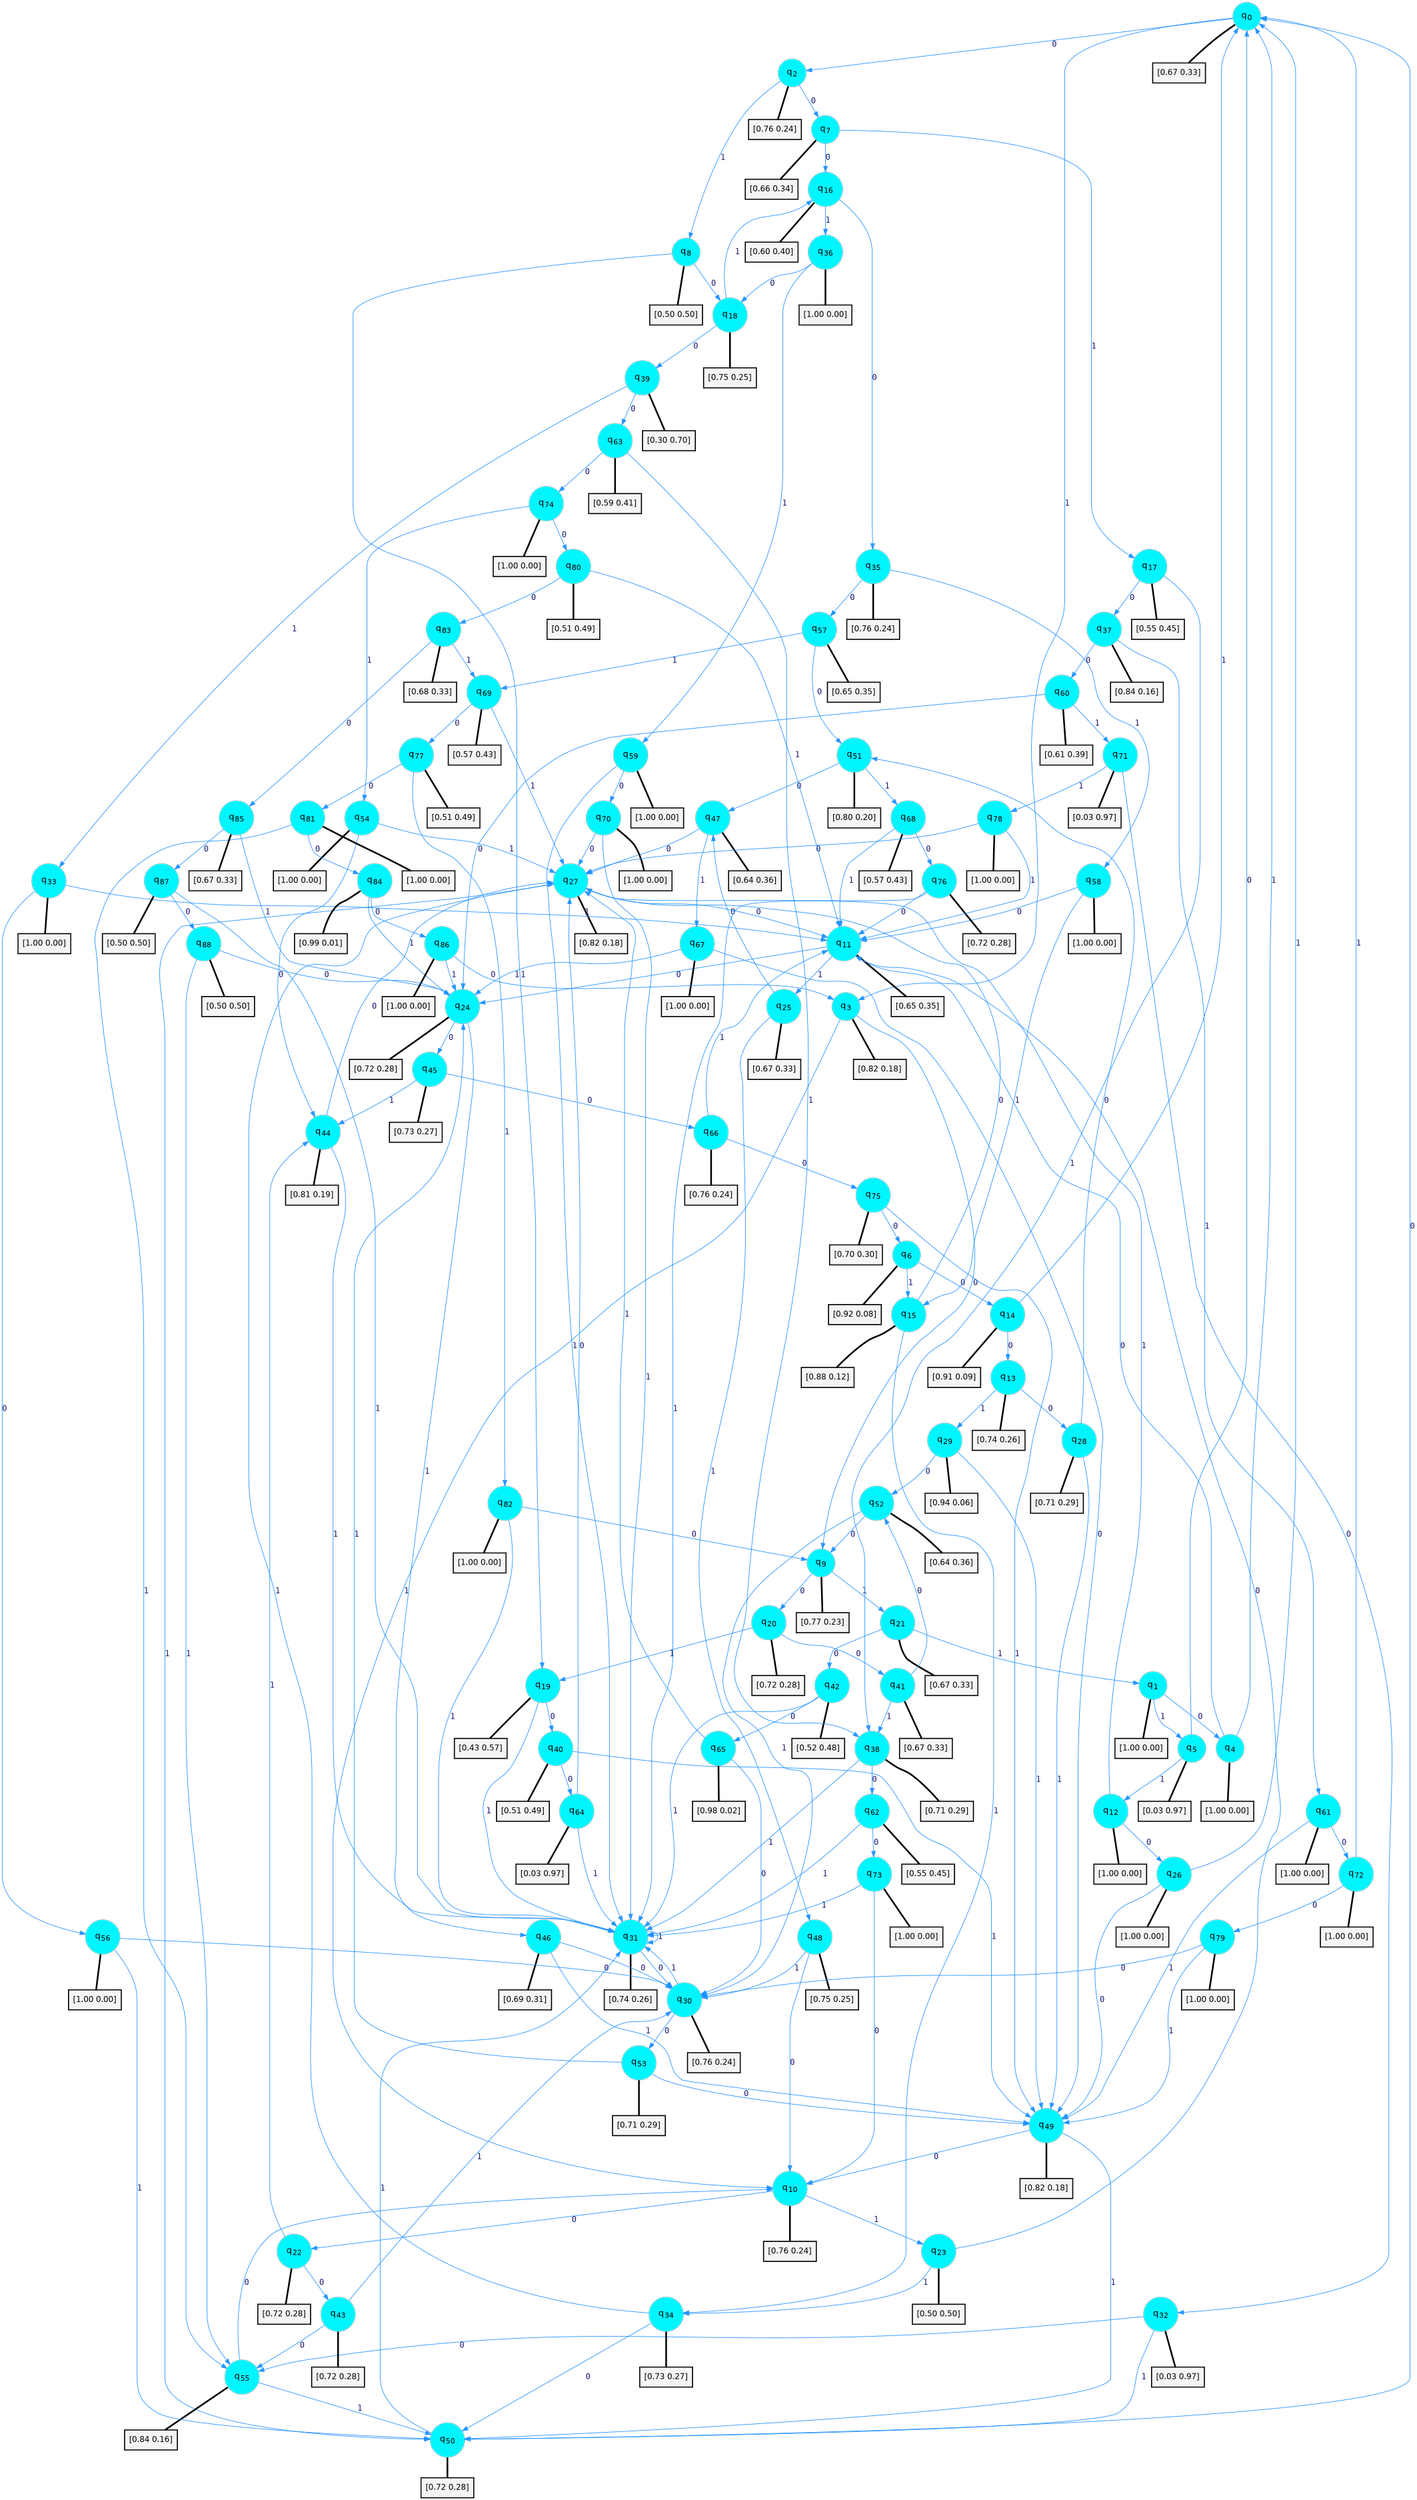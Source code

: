 digraph G {
graph [
bgcolor=transparent, dpi=300, rankdir=TD, size="40,25"];
node [
color=gray, fillcolor=turquoise1, fontcolor=black, fontname=Helvetica, fontsize=16, fontweight=bold, shape=circle, style=filled];
edge [
arrowsize=1, color=dodgerblue1, fontcolor=midnightblue, fontname=courier, fontweight=bold, penwidth=1, style=solid, weight=20];
0[label=<q<SUB>0</SUB>>];
1[label=<q<SUB>1</SUB>>];
2[label=<q<SUB>2</SUB>>];
3[label=<q<SUB>3</SUB>>];
4[label=<q<SUB>4</SUB>>];
5[label=<q<SUB>5</SUB>>];
6[label=<q<SUB>6</SUB>>];
7[label=<q<SUB>7</SUB>>];
8[label=<q<SUB>8</SUB>>];
9[label=<q<SUB>9</SUB>>];
10[label=<q<SUB>10</SUB>>];
11[label=<q<SUB>11</SUB>>];
12[label=<q<SUB>12</SUB>>];
13[label=<q<SUB>13</SUB>>];
14[label=<q<SUB>14</SUB>>];
15[label=<q<SUB>15</SUB>>];
16[label=<q<SUB>16</SUB>>];
17[label=<q<SUB>17</SUB>>];
18[label=<q<SUB>18</SUB>>];
19[label=<q<SUB>19</SUB>>];
20[label=<q<SUB>20</SUB>>];
21[label=<q<SUB>21</SUB>>];
22[label=<q<SUB>22</SUB>>];
23[label=<q<SUB>23</SUB>>];
24[label=<q<SUB>24</SUB>>];
25[label=<q<SUB>25</SUB>>];
26[label=<q<SUB>26</SUB>>];
27[label=<q<SUB>27</SUB>>];
28[label=<q<SUB>28</SUB>>];
29[label=<q<SUB>29</SUB>>];
30[label=<q<SUB>30</SUB>>];
31[label=<q<SUB>31</SUB>>];
32[label=<q<SUB>32</SUB>>];
33[label=<q<SUB>33</SUB>>];
34[label=<q<SUB>34</SUB>>];
35[label=<q<SUB>35</SUB>>];
36[label=<q<SUB>36</SUB>>];
37[label=<q<SUB>37</SUB>>];
38[label=<q<SUB>38</SUB>>];
39[label=<q<SUB>39</SUB>>];
40[label=<q<SUB>40</SUB>>];
41[label=<q<SUB>41</SUB>>];
42[label=<q<SUB>42</SUB>>];
43[label=<q<SUB>43</SUB>>];
44[label=<q<SUB>44</SUB>>];
45[label=<q<SUB>45</SUB>>];
46[label=<q<SUB>46</SUB>>];
47[label=<q<SUB>47</SUB>>];
48[label=<q<SUB>48</SUB>>];
49[label=<q<SUB>49</SUB>>];
50[label=<q<SUB>50</SUB>>];
51[label=<q<SUB>51</SUB>>];
52[label=<q<SUB>52</SUB>>];
53[label=<q<SUB>53</SUB>>];
54[label=<q<SUB>54</SUB>>];
55[label=<q<SUB>55</SUB>>];
56[label=<q<SUB>56</SUB>>];
57[label=<q<SUB>57</SUB>>];
58[label=<q<SUB>58</SUB>>];
59[label=<q<SUB>59</SUB>>];
60[label=<q<SUB>60</SUB>>];
61[label=<q<SUB>61</SUB>>];
62[label=<q<SUB>62</SUB>>];
63[label=<q<SUB>63</SUB>>];
64[label=<q<SUB>64</SUB>>];
65[label=<q<SUB>65</SUB>>];
66[label=<q<SUB>66</SUB>>];
67[label=<q<SUB>67</SUB>>];
68[label=<q<SUB>68</SUB>>];
69[label=<q<SUB>69</SUB>>];
70[label=<q<SUB>70</SUB>>];
71[label=<q<SUB>71</SUB>>];
72[label=<q<SUB>72</SUB>>];
73[label=<q<SUB>73</SUB>>];
74[label=<q<SUB>74</SUB>>];
75[label=<q<SUB>75</SUB>>];
76[label=<q<SUB>76</SUB>>];
77[label=<q<SUB>77</SUB>>];
78[label=<q<SUB>78</SUB>>];
79[label=<q<SUB>79</SUB>>];
80[label=<q<SUB>80</SUB>>];
81[label=<q<SUB>81</SUB>>];
82[label=<q<SUB>82</SUB>>];
83[label=<q<SUB>83</SUB>>];
84[label=<q<SUB>84</SUB>>];
85[label=<q<SUB>85</SUB>>];
86[label=<q<SUB>86</SUB>>];
87[label=<q<SUB>87</SUB>>];
88[label=<q<SUB>88</SUB>>];
89[label="[0.67 0.33]", shape=box,fontcolor=black, fontname=Helvetica, fontsize=14, penwidth=2, fillcolor=whitesmoke,color=black];
90[label="[1.00 0.00]", shape=box,fontcolor=black, fontname=Helvetica, fontsize=14, penwidth=2, fillcolor=whitesmoke,color=black];
91[label="[0.76 0.24]", shape=box,fontcolor=black, fontname=Helvetica, fontsize=14, penwidth=2, fillcolor=whitesmoke,color=black];
92[label="[0.82 0.18]", shape=box,fontcolor=black, fontname=Helvetica, fontsize=14, penwidth=2, fillcolor=whitesmoke,color=black];
93[label="[1.00 0.00]", shape=box,fontcolor=black, fontname=Helvetica, fontsize=14, penwidth=2, fillcolor=whitesmoke,color=black];
94[label="[0.03 0.97]", shape=box,fontcolor=black, fontname=Helvetica, fontsize=14, penwidth=2, fillcolor=whitesmoke,color=black];
95[label="[0.92 0.08]", shape=box,fontcolor=black, fontname=Helvetica, fontsize=14, penwidth=2, fillcolor=whitesmoke,color=black];
96[label="[0.66 0.34]", shape=box,fontcolor=black, fontname=Helvetica, fontsize=14, penwidth=2, fillcolor=whitesmoke,color=black];
97[label="[0.50 0.50]", shape=box,fontcolor=black, fontname=Helvetica, fontsize=14, penwidth=2, fillcolor=whitesmoke,color=black];
98[label="[0.77 0.23]", shape=box,fontcolor=black, fontname=Helvetica, fontsize=14, penwidth=2, fillcolor=whitesmoke,color=black];
99[label="[0.76 0.24]", shape=box,fontcolor=black, fontname=Helvetica, fontsize=14, penwidth=2, fillcolor=whitesmoke,color=black];
100[label="[0.65 0.35]", shape=box,fontcolor=black, fontname=Helvetica, fontsize=14, penwidth=2, fillcolor=whitesmoke,color=black];
101[label="[1.00 0.00]", shape=box,fontcolor=black, fontname=Helvetica, fontsize=14, penwidth=2, fillcolor=whitesmoke,color=black];
102[label="[0.74 0.26]", shape=box,fontcolor=black, fontname=Helvetica, fontsize=14, penwidth=2, fillcolor=whitesmoke,color=black];
103[label="[0.91 0.09]", shape=box,fontcolor=black, fontname=Helvetica, fontsize=14, penwidth=2, fillcolor=whitesmoke,color=black];
104[label="[0.88 0.12]", shape=box,fontcolor=black, fontname=Helvetica, fontsize=14, penwidth=2, fillcolor=whitesmoke,color=black];
105[label="[0.60 0.40]", shape=box,fontcolor=black, fontname=Helvetica, fontsize=14, penwidth=2, fillcolor=whitesmoke,color=black];
106[label="[0.55 0.45]", shape=box,fontcolor=black, fontname=Helvetica, fontsize=14, penwidth=2, fillcolor=whitesmoke,color=black];
107[label="[0.75 0.25]", shape=box,fontcolor=black, fontname=Helvetica, fontsize=14, penwidth=2, fillcolor=whitesmoke,color=black];
108[label="[0.43 0.57]", shape=box,fontcolor=black, fontname=Helvetica, fontsize=14, penwidth=2, fillcolor=whitesmoke,color=black];
109[label="[0.72 0.28]", shape=box,fontcolor=black, fontname=Helvetica, fontsize=14, penwidth=2, fillcolor=whitesmoke,color=black];
110[label="[0.67 0.33]", shape=box,fontcolor=black, fontname=Helvetica, fontsize=14, penwidth=2, fillcolor=whitesmoke,color=black];
111[label="[0.72 0.28]", shape=box,fontcolor=black, fontname=Helvetica, fontsize=14, penwidth=2, fillcolor=whitesmoke,color=black];
112[label="[0.50 0.50]", shape=box,fontcolor=black, fontname=Helvetica, fontsize=14, penwidth=2, fillcolor=whitesmoke,color=black];
113[label="[0.72 0.28]", shape=box,fontcolor=black, fontname=Helvetica, fontsize=14, penwidth=2, fillcolor=whitesmoke,color=black];
114[label="[0.67 0.33]", shape=box,fontcolor=black, fontname=Helvetica, fontsize=14, penwidth=2, fillcolor=whitesmoke,color=black];
115[label="[1.00 0.00]", shape=box,fontcolor=black, fontname=Helvetica, fontsize=14, penwidth=2, fillcolor=whitesmoke,color=black];
116[label="[0.82 0.18]", shape=box,fontcolor=black, fontname=Helvetica, fontsize=14, penwidth=2, fillcolor=whitesmoke,color=black];
117[label="[0.71 0.29]", shape=box,fontcolor=black, fontname=Helvetica, fontsize=14, penwidth=2, fillcolor=whitesmoke,color=black];
118[label="[0.94 0.06]", shape=box,fontcolor=black, fontname=Helvetica, fontsize=14, penwidth=2, fillcolor=whitesmoke,color=black];
119[label="[0.76 0.24]", shape=box,fontcolor=black, fontname=Helvetica, fontsize=14, penwidth=2, fillcolor=whitesmoke,color=black];
120[label="[0.74 0.26]", shape=box,fontcolor=black, fontname=Helvetica, fontsize=14, penwidth=2, fillcolor=whitesmoke,color=black];
121[label="[0.03 0.97]", shape=box,fontcolor=black, fontname=Helvetica, fontsize=14, penwidth=2, fillcolor=whitesmoke,color=black];
122[label="[1.00 0.00]", shape=box,fontcolor=black, fontname=Helvetica, fontsize=14, penwidth=2, fillcolor=whitesmoke,color=black];
123[label="[0.73 0.27]", shape=box,fontcolor=black, fontname=Helvetica, fontsize=14, penwidth=2, fillcolor=whitesmoke,color=black];
124[label="[0.76 0.24]", shape=box,fontcolor=black, fontname=Helvetica, fontsize=14, penwidth=2, fillcolor=whitesmoke,color=black];
125[label="[1.00 0.00]", shape=box,fontcolor=black, fontname=Helvetica, fontsize=14, penwidth=2, fillcolor=whitesmoke,color=black];
126[label="[0.84 0.16]", shape=box,fontcolor=black, fontname=Helvetica, fontsize=14, penwidth=2, fillcolor=whitesmoke,color=black];
127[label="[0.71 0.29]", shape=box,fontcolor=black, fontname=Helvetica, fontsize=14, penwidth=2, fillcolor=whitesmoke,color=black];
128[label="[0.30 0.70]", shape=box,fontcolor=black, fontname=Helvetica, fontsize=14, penwidth=2, fillcolor=whitesmoke,color=black];
129[label="[0.51 0.49]", shape=box,fontcolor=black, fontname=Helvetica, fontsize=14, penwidth=2, fillcolor=whitesmoke,color=black];
130[label="[0.67 0.33]", shape=box,fontcolor=black, fontname=Helvetica, fontsize=14, penwidth=2, fillcolor=whitesmoke,color=black];
131[label="[0.52 0.48]", shape=box,fontcolor=black, fontname=Helvetica, fontsize=14, penwidth=2, fillcolor=whitesmoke,color=black];
132[label="[0.72 0.28]", shape=box,fontcolor=black, fontname=Helvetica, fontsize=14, penwidth=2, fillcolor=whitesmoke,color=black];
133[label="[0.81 0.19]", shape=box,fontcolor=black, fontname=Helvetica, fontsize=14, penwidth=2, fillcolor=whitesmoke,color=black];
134[label="[0.73 0.27]", shape=box,fontcolor=black, fontname=Helvetica, fontsize=14, penwidth=2, fillcolor=whitesmoke,color=black];
135[label="[0.69 0.31]", shape=box,fontcolor=black, fontname=Helvetica, fontsize=14, penwidth=2, fillcolor=whitesmoke,color=black];
136[label="[0.64 0.36]", shape=box,fontcolor=black, fontname=Helvetica, fontsize=14, penwidth=2, fillcolor=whitesmoke,color=black];
137[label="[0.75 0.25]", shape=box,fontcolor=black, fontname=Helvetica, fontsize=14, penwidth=2, fillcolor=whitesmoke,color=black];
138[label="[0.82 0.18]", shape=box,fontcolor=black, fontname=Helvetica, fontsize=14, penwidth=2, fillcolor=whitesmoke,color=black];
139[label="[0.72 0.28]", shape=box,fontcolor=black, fontname=Helvetica, fontsize=14, penwidth=2, fillcolor=whitesmoke,color=black];
140[label="[0.80 0.20]", shape=box,fontcolor=black, fontname=Helvetica, fontsize=14, penwidth=2, fillcolor=whitesmoke,color=black];
141[label="[0.64 0.36]", shape=box,fontcolor=black, fontname=Helvetica, fontsize=14, penwidth=2, fillcolor=whitesmoke,color=black];
142[label="[0.71 0.29]", shape=box,fontcolor=black, fontname=Helvetica, fontsize=14, penwidth=2, fillcolor=whitesmoke,color=black];
143[label="[1.00 0.00]", shape=box,fontcolor=black, fontname=Helvetica, fontsize=14, penwidth=2, fillcolor=whitesmoke,color=black];
144[label="[0.84 0.16]", shape=box,fontcolor=black, fontname=Helvetica, fontsize=14, penwidth=2, fillcolor=whitesmoke,color=black];
145[label="[1.00 0.00]", shape=box,fontcolor=black, fontname=Helvetica, fontsize=14, penwidth=2, fillcolor=whitesmoke,color=black];
146[label="[0.65 0.35]", shape=box,fontcolor=black, fontname=Helvetica, fontsize=14, penwidth=2, fillcolor=whitesmoke,color=black];
147[label="[1.00 0.00]", shape=box,fontcolor=black, fontname=Helvetica, fontsize=14, penwidth=2, fillcolor=whitesmoke,color=black];
148[label="[1.00 0.00]", shape=box,fontcolor=black, fontname=Helvetica, fontsize=14, penwidth=2, fillcolor=whitesmoke,color=black];
149[label="[0.61 0.39]", shape=box,fontcolor=black, fontname=Helvetica, fontsize=14, penwidth=2, fillcolor=whitesmoke,color=black];
150[label="[1.00 0.00]", shape=box,fontcolor=black, fontname=Helvetica, fontsize=14, penwidth=2, fillcolor=whitesmoke,color=black];
151[label="[0.55 0.45]", shape=box,fontcolor=black, fontname=Helvetica, fontsize=14, penwidth=2, fillcolor=whitesmoke,color=black];
152[label="[0.59 0.41]", shape=box,fontcolor=black, fontname=Helvetica, fontsize=14, penwidth=2, fillcolor=whitesmoke,color=black];
153[label="[0.03 0.97]", shape=box,fontcolor=black, fontname=Helvetica, fontsize=14, penwidth=2, fillcolor=whitesmoke,color=black];
154[label="[0.98 0.02]", shape=box,fontcolor=black, fontname=Helvetica, fontsize=14, penwidth=2, fillcolor=whitesmoke,color=black];
155[label="[0.76 0.24]", shape=box,fontcolor=black, fontname=Helvetica, fontsize=14, penwidth=2, fillcolor=whitesmoke,color=black];
156[label="[1.00 0.00]", shape=box,fontcolor=black, fontname=Helvetica, fontsize=14, penwidth=2, fillcolor=whitesmoke,color=black];
157[label="[0.57 0.43]", shape=box,fontcolor=black, fontname=Helvetica, fontsize=14, penwidth=2, fillcolor=whitesmoke,color=black];
158[label="[0.57 0.43]", shape=box,fontcolor=black, fontname=Helvetica, fontsize=14, penwidth=2, fillcolor=whitesmoke,color=black];
159[label="[1.00 0.00]", shape=box,fontcolor=black, fontname=Helvetica, fontsize=14, penwidth=2, fillcolor=whitesmoke,color=black];
160[label="[0.03 0.97]", shape=box,fontcolor=black, fontname=Helvetica, fontsize=14, penwidth=2, fillcolor=whitesmoke,color=black];
161[label="[1.00 0.00]", shape=box,fontcolor=black, fontname=Helvetica, fontsize=14, penwidth=2, fillcolor=whitesmoke,color=black];
162[label="[1.00 0.00]", shape=box,fontcolor=black, fontname=Helvetica, fontsize=14, penwidth=2, fillcolor=whitesmoke,color=black];
163[label="[1.00 0.00]", shape=box,fontcolor=black, fontname=Helvetica, fontsize=14, penwidth=2, fillcolor=whitesmoke,color=black];
164[label="[0.70 0.30]", shape=box,fontcolor=black, fontname=Helvetica, fontsize=14, penwidth=2, fillcolor=whitesmoke,color=black];
165[label="[0.72 0.28]", shape=box,fontcolor=black, fontname=Helvetica, fontsize=14, penwidth=2, fillcolor=whitesmoke,color=black];
166[label="[0.51 0.49]", shape=box,fontcolor=black, fontname=Helvetica, fontsize=14, penwidth=2, fillcolor=whitesmoke,color=black];
167[label="[1.00 0.00]", shape=box,fontcolor=black, fontname=Helvetica, fontsize=14, penwidth=2, fillcolor=whitesmoke,color=black];
168[label="[1.00 0.00]", shape=box,fontcolor=black, fontname=Helvetica, fontsize=14, penwidth=2, fillcolor=whitesmoke,color=black];
169[label="[0.51 0.49]", shape=box,fontcolor=black, fontname=Helvetica, fontsize=14, penwidth=2, fillcolor=whitesmoke,color=black];
170[label="[1.00 0.00]", shape=box,fontcolor=black, fontname=Helvetica, fontsize=14, penwidth=2, fillcolor=whitesmoke,color=black];
171[label="[1.00 0.00]", shape=box,fontcolor=black, fontname=Helvetica, fontsize=14, penwidth=2, fillcolor=whitesmoke,color=black];
172[label="[0.68 0.33]", shape=box,fontcolor=black, fontname=Helvetica, fontsize=14, penwidth=2, fillcolor=whitesmoke,color=black];
173[label="[0.99 0.01]", shape=box,fontcolor=black, fontname=Helvetica, fontsize=14, penwidth=2, fillcolor=whitesmoke,color=black];
174[label="[0.67 0.33]", shape=box,fontcolor=black, fontname=Helvetica, fontsize=14, penwidth=2, fillcolor=whitesmoke,color=black];
175[label="[1.00 0.00]", shape=box,fontcolor=black, fontname=Helvetica, fontsize=14, penwidth=2, fillcolor=whitesmoke,color=black];
176[label="[0.50 0.50]", shape=box,fontcolor=black, fontname=Helvetica, fontsize=14, penwidth=2, fillcolor=whitesmoke,color=black];
177[label="[0.50 0.50]", shape=box,fontcolor=black, fontname=Helvetica, fontsize=14, penwidth=2, fillcolor=whitesmoke,color=black];
0->2 [label=0];
0->3 [label=1];
0->89 [arrowhead=none, penwidth=3,color=black];
1->4 [label=0];
1->5 [label=1];
1->90 [arrowhead=none, penwidth=3,color=black];
2->7 [label=0];
2->8 [label=1];
2->91 [arrowhead=none, penwidth=3,color=black];
3->9 [label=0];
3->10 [label=1];
3->92 [arrowhead=none, penwidth=3,color=black];
4->11 [label=0];
4->0 [label=1];
4->93 [arrowhead=none, penwidth=3,color=black];
5->0 [label=0];
5->12 [label=1];
5->94 [arrowhead=none, penwidth=3,color=black];
6->14 [label=0];
6->15 [label=1];
6->95 [arrowhead=none, penwidth=3,color=black];
7->16 [label=0];
7->17 [label=1];
7->96 [arrowhead=none, penwidth=3,color=black];
8->18 [label=0];
8->19 [label=1];
8->97 [arrowhead=none, penwidth=3,color=black];
9->20 [label=0];
9->21 [label=1];
9->98 [arrowhead=none, penwidth=3,color=black];
10->22 [label=0];
10->23 [label=1];
10->99 [arrowhead=none, penwidth=3,color=black];
11->24 [label=0];
11->25 [label=1];
11->100 [arrowhead=none, penwidth=3,color=black];
12->26 [label=0];
12->27 [label=1];
12->101 [arrowhead=none, penwidth=3,color=black];
13->28 [label=0];
13->29 [label=1];
13->102 [arrowhead=none, penwidth=3,color=black];
14->13 [label=0];
14->0 [label=1];
14->103 [arrowhead=none, penwidth=3,color=black];
15->27 [label=0];
15->34 [label=1];
15->104 [arrowhead=none, penwidth=3,color=black];
16->35 [label=0];
16->36 [label=1];
16->105 [arrowhead=none, penwidth=3,color=black];
17->37 [label=0];
17->38 [label=1];
17->106 [arrowhead=none, penwidth=3,color=black];
18->39 [label=0];
18->16 [label=1];
18->107 [arrowhead=none, penwidth=3,color=black];
19->40 [label=0];
19->31 [label=1];
19->108 [arrowhead=none, penwidth=3,color=black];
20->41 [label=0];
20->19 [label=1];
20->109 [arrowhead=none, penwidth=3,color=black];
21->42 [label=0];
21->1 [label=1];
21->110 [arrowhead=none, penwidth=3,color=black];
22->43 [label=0];
22->44 [label=1];
22->111 [arrowhead=none, penwidth=3,color=black];
23->11 [label=0];
23->34 [label=1];
23->112 [arrowhead=none, penwidth=3,color=black];
24->45 [label=0];
24->46 [label=1];
24->113 [arrowhead=none, penwidth=3,color=black];
25->47 [label=0];
25->48 [label=1];
25->114 [arrowhead=none, penwidth=3,color=black];
26->49 [label=0];
26->0 [label=1];
26->115 [arrowhead=none, penwidth=3,color=black];
27->11 [label=0];
27->50 [label=1];
27->116 [arrowhead=none, penwidth=3,color=black];
28->51 [label=0];
28->49 [label=1];
28->117 [arrowhead=none, penwidth=3,color=black];
29->52 [label=0];
29->49 [label=1];
29->118 [arrowhead=none, penwidth=3,color=black];
30->53 [label=0];
30->31 [label=1];
30->119 [arrowhead=none, penwidth=3,color=black];
31->30 [label=0];
31->31 [label=1];
31->120 [arrowhead=none, penwidth=3,color=black];
32->55 [label=0];
32->50 [label=1];
32->121 [arrowhead=none, penwidth=3,color=black];
33->56 [label=0];
33->11 [label=1];
33->122 [arrowhead=none, penwidth=3,color=black];
34->50 [label=0];
34->27 [label=1];
34->123 [arrowhead=none, penwidth=3,color=black];
35->57 [label=0];
35->58 [label=1];
35->124 [arrowhead=none, penwidth=3,color=black];
36->18 [label=0];
36->59 [label=1];
36->125 [arrowhead=none, penwidth=3,color=black];
37->60 [label=0];
37->61 [label=1];
37->126 [arrowhead=none, penwidth=3,color=black];
38->62 [label=0];
38->31 [label=1];
38->127 [arrowhead=none, penwidth=3,color=black];
39->63 [label=0];
39->33 [label=1];
39->128 [arrowhead=none, penwidth=3,color=black];
40->64 [label=0];
40->49 [label=1];
40->129 [arrowhead=none, penwidth=3,color=black];
41->52 [label=0];
41->38 [label=1];
41->130 [arrowhead=none, penwidth=3,color=black];
42->65 [label=0];
42->31 [label=1];
42->131 [arrowhead=none, penwidth=3,color=black];
43->55 [label=0];
43->30 [label=1];
43->132 [arrowhead=none, penwidth=3,color=black];
44->27 [label=0];
44->31 [label=1];
44->133 [arrowhead=none, penwidth=3,color=black];
45->66 [label=0];
45->44 [label=1];
45->134 [arrowhead=none, penwidth=3,color=black];
46->30 [label=0];
46->49 [label=1];
46->135 [arrowhead=none, penwidth=3,color=black];
47->27 [label=0];
47->67 [label=1];
47->136 [arrowhead=none, penwidth=3,color=black];
48->10 [label=0];
48->30 [label=1];
48->137 [arrowhead=none, penwidth=3,color=black];
49->10 [label=0];
49->50 [label=1];
49->138 [arrowhead=none, penwidth=3,color=black];
50->0 [label=0];
50->31 [label=1];
50->139 [arrowhead=none, penwidth=3,color=black];
51->47 [label=0];
51->68 [label=1];
51->140 [arrowhead=none, penwidth=3,color=black];
52->9 [label=0];
52->30 [label=1];
52->141 [arrowhead=none, penwidth=3,color=black];
53->49 [label=0];
53->24 [label=1];
53->142 [arrowhead=none, penwidth=3,color=black];
54->44 [label=0];
54->27 [label=1];
54->143 [arrowhead=none, penwidth=3,color=black];
55->10 [label=0];
55->50 [label=1];
55->144 [arrowhead=none, penwidth=3,color=black];
56->30 [label=0];
56->50 [label=1];
56->145 [arrowhead=none, penwidth=3,color=black];
57->51 [label=0];
57->69 [label=1];
57->146 [arrowhead=none, penwidth=3,color=black];
58->11 [label=0];
58->15 [label=1];
58->147 [arrowhead=none, penwidth=3,color=black];
59->70 [label=0];
59->31 [label=1];
59->148 [arrowhead=none, penwidth=3,color=black];
60->24 [label=0];
60->71 [label=1];
60->149 [arrowhead=none, penwidth=3,color=black];
61->72 [label=0];
61->49 [label=1];
61->150 [arrowhead=none, penwidth=3,color=black];
62->73 [label=0];
62->31 [label=1];
62->151 [arrowhead=none, penwidth=3,color=black];
63->74 [label=0];
63->38 [label=1];
63->152 [arrowhead=none, penwidth=3,color=black];
64->27 [label=0];
64->31 [label=1];
64->153 [arrowhead=none, penwidth=3,color=black];
65->30 [label=0];
65->27 [label=1];
65->154 [arrowhead=none, penwidth=3,color=black];
66->75 [label=0];
66->11 [label=1];
66->155 [arrowhead=none, penwidth=3,color=black];
67->49 [label=0];
67->24 [label=1];
67->156 [arrowhead=none, penwidth=3,color=black];
68->76 [label=0];
68->11 [label=1];
68->157 [arrowhead=none, penwidth=3,color=black];
69->77 [label=0];
69->27 [label=1];
69->158 [arrowhead=none, penwidth=3,color=black];
70->27 [label=0];
70->31 [label=1];
70->159 [arrowhead=none, penwidth=3,color=black];
71->32 [label=0];
71->78 [label=1];
71->160 [arrowhead=none, penwidth=3,color=black];
72->79 [label=0];
72->0 [label=1];
72->161 [arrowhead=none, penwidth=3,color=black];
73->10 [label=0];
73->31 [label=1];
73->162 [arrowhead=none, penwidth=3,color=black];
74->80 [label=0];
74->54 [label=1];
74->163 [arrowhead=none, penwidth=3,color=black];
75->6 [label=0];
75->49 [label=1];
75->164 [arrowhead=none, penwidth=3,color=black];
76->11 [label=0];
76->31 [label=1];
76->165 [arrowhead=none, penwidth=3,color=black];
77->81 [label=0];
77->82 [label=1];
77->166 [arrowhead=none, penwidth=3,color=black];
78->27 [label=0];
78->11 [label=1];
78->167 [arrowhead=none, penwidth=3,color=black];
79->30 [label=0];
79->49 [label=1];
79->168 [arrowhead=none, penwidth=3,color=black];
80->83 [label=0];
80->11 [label=1];
80->169 [arrowhead=none, penwidth=3,color=black];
81->84 [label=0];
81->55 [label=1];
81->170 [arrowhead=none, penwidth=3,color=black];
82->9 [label=0];
82->31 [label=1];
82->171 [arrowhead=none, penwidth=3,color=black];
83->85 [label=0];
83->69 [label=1];
83->172 [arrowhead=none, penwidth=3,color=black];
84->86 [label=0];
84->24 [label=1];
84->173 [arrowhead=none, penwidth=3,color=black];
85->87 [label=0];
85->24 [label=1];
85->174 [arrowhead=none, penwidth=3,color=black];
86->3 [label=0];
86->24 [label=1];
86->175 [arrowhead=none, penwidth=3,color=black];
87->88 [label=0];
87->31 [label=1];
87->176 [arrowhead=none, penwidth=3,color=black];
88->24 [label=0];
88->55 [label=1];
88->177 [arrowhead=none, penwidth=3,color=black];
}
